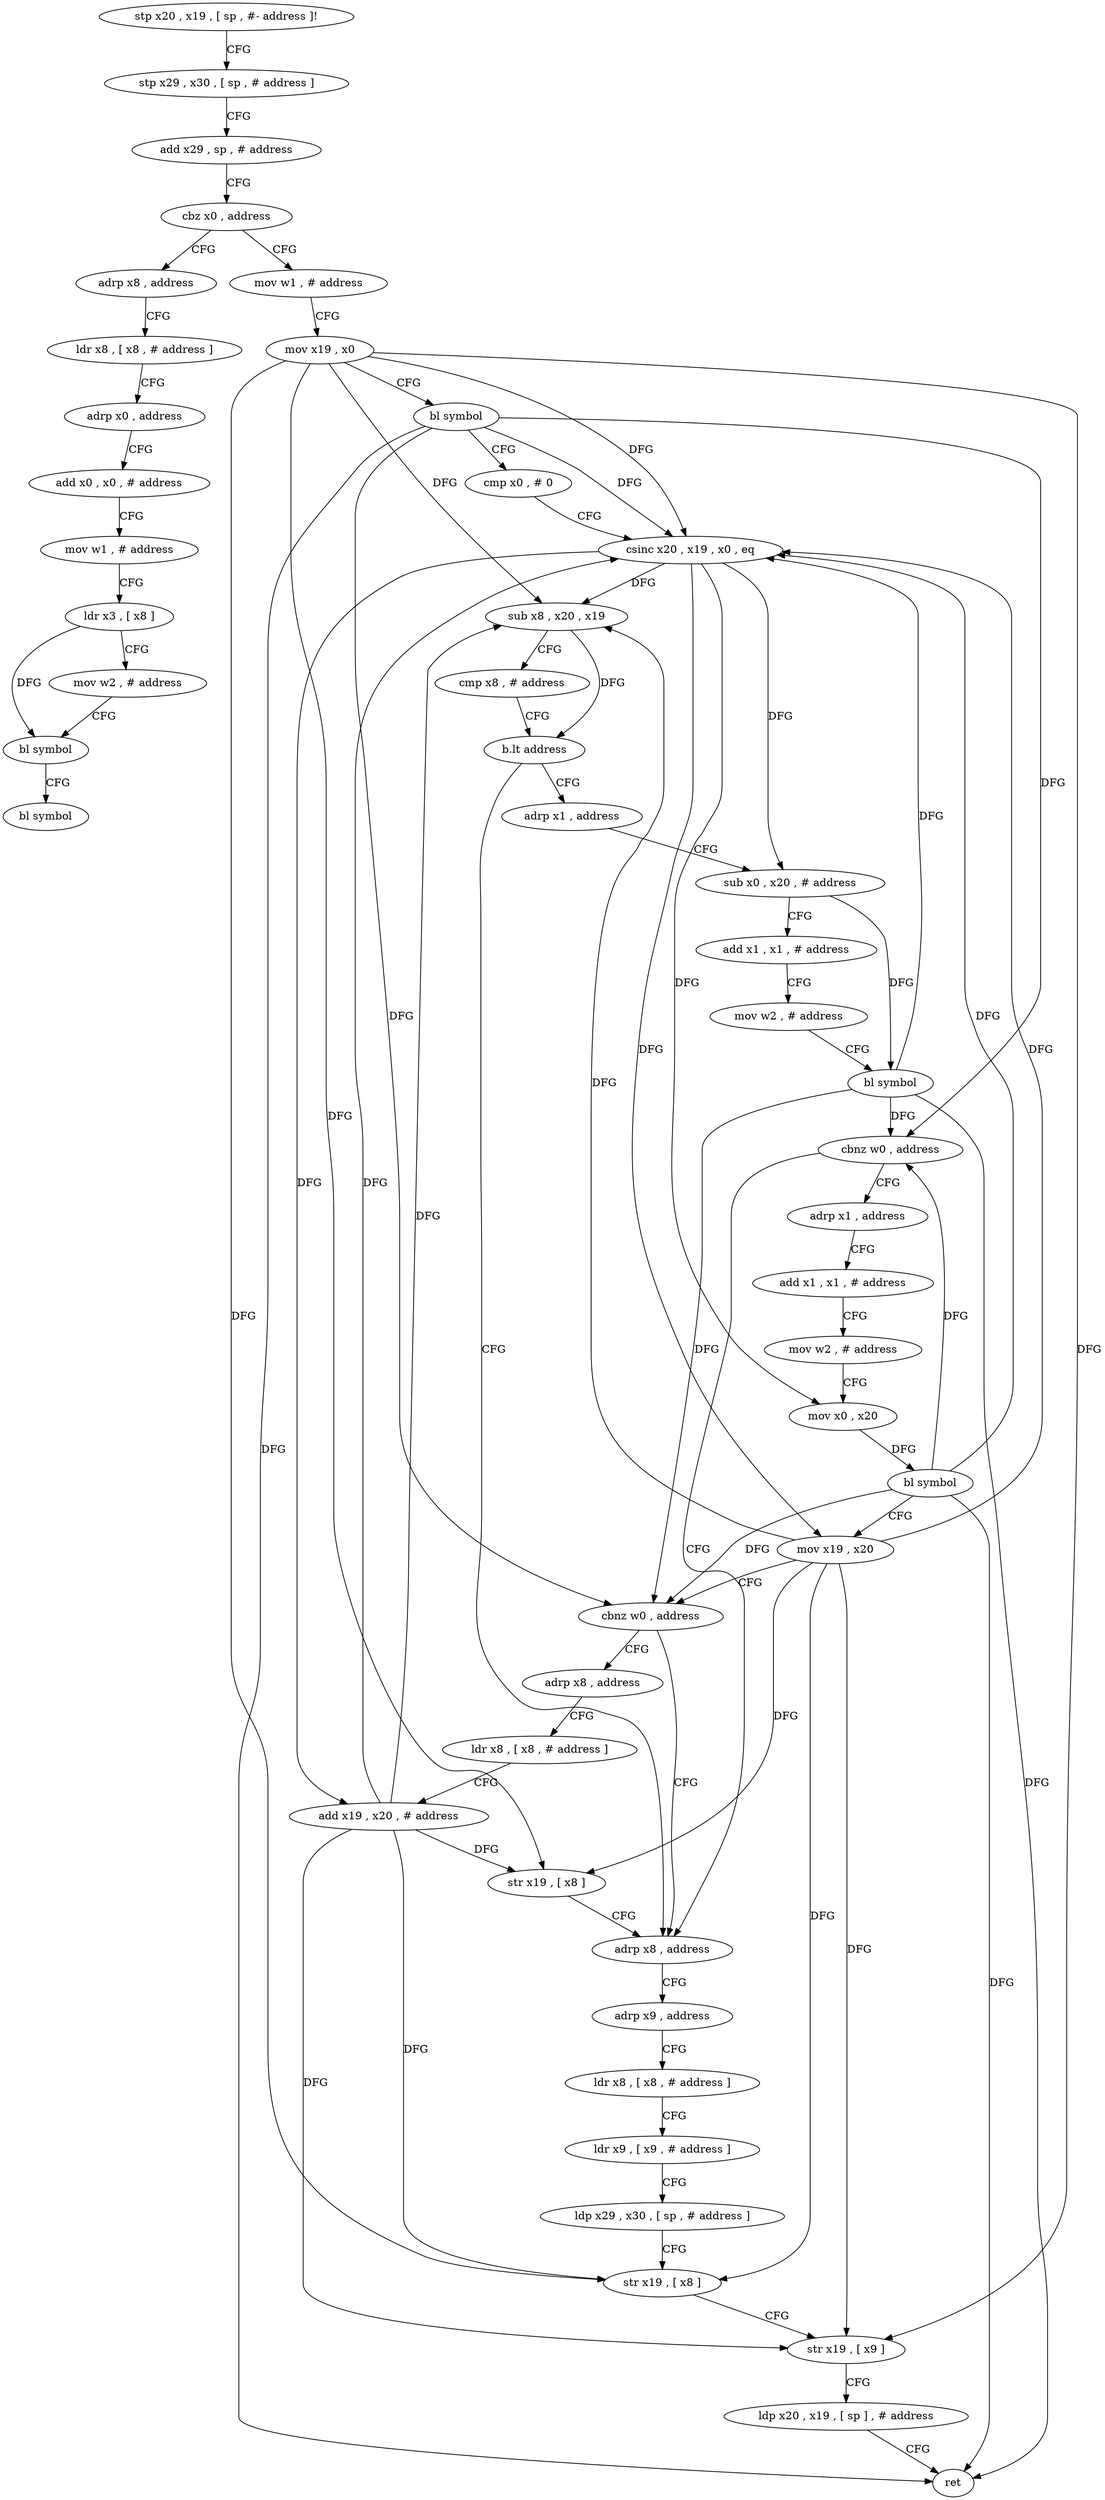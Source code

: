 digraph "func" {
"4222264" [label = "stp x20 , x19 , [ sp , #- address ]!" ]
"4222268" [label = "stp x29 , x30 , [ sp , # address ]" ]
"4222272" [label = "add x29 , sp , # address" ]
"4222276" [label = "cbz x0 , address" ]
"4222416" [label = "adrp x8 , address" ]
"4222280" [label = "mov w1 , # address" ]
"4222420" [label = "ldr x8 , [ x8 , # address ]" ]
"4222424" [label = "adrp x0 , address" ]
"4222428" [label = "add x0 , x0 , # address" ]
"4222432" [label = "mov w1 , # address" ]
"4222436" [label = "ldr x3 , [ x8 ]" ]
"4222440" [label = "mov w2 , # address" ]
"4222444" [label = "bl symbol" ]
"4222448" [label = "bl symbol" ]
"4222284" [label = "mov x19 , x0" ]
"4222288" [label = "bl symbol" ]
"4222292" [label = "cmp x0 , # 0" ]
"4222296" [label = "csinc x20 , x19 , x0 , eq" ]
"4222300" [label = "sub x8 , x20 , x19" ]
"4222304" [label = "cmp x8 , # address" ]
"4222308" [label = "b.lt address" ]
"4222380" [label = "adrp x8 , address" ]
"4222312" [label = "adrp x1 , address" ]
"4222384" [label = "adrp x9 , address" ]
"4222388" [label = "ldr x8 , [ x8 , # address ]" ]
"4222392" [label = "ldr x9 , [ x9 , # address ]" ]
"4222396" [label = "ldp x29 , x30 , [ sp , # address ]" ]
"4222400" [label = "str x19 , [ x8 ]" ]
"4222404" [label = "str x19 , [ x9 ]" ]
"4222408" [label = "ldp x20 , x19 , [ sp ] , # address" ]
"4222412" [label = "ret" ]
"4222316" [label = "sub x0 , x20 , # address" ]
"4222320" [label = "add x1 , x1 , # address" ]
"4222324" [label = "mov w2 , # address" ]
"4222328" [label = "bl symbol" ]
"4222332" [label = "cbnz w0 , address" ]
"4222336" [label = "adrp x1 , address" ]
"4222340" [label = "add x1 , x1 , # address" ]
"4222344" [label = "mov w2 , # address" ]
"4222348" [label = "mov x0 , x20" ]
"4222352" [label = "bl symbol" ]
"4222356" [label = "mov x19 , x20" ]
"4222360" [label = "cbnz w0 , address" ]
"4222364" [label = "adrp x8 , address" ]
"4222368" [label = "ldr x8 , [ x8 , # address ]" ]
"4222372" [label = "add x19 , x20 , # address" ]
"4222376" [label = "str x19 , [ x8 ]" ]
"4222264" -> "4222268" [ label = "CFG" ]
"4222268" -> "4222272" [ label = "CFG" ]
"4222272" -> "4222276" [ label = "CFG" ]
"4222276" -> "4222416" [ label = "CFG" ]
"4222276" -> "4222280" [ label = "CFG" ]
"4222416" -> "4222420" [ label = "CFG" ]
"4222280" -> "4222284" [ label = "CFG" ]
"4222420" -> "4222424" [ label = "CFG" ]
"4222424" -> "4222428" [ label = "CFG" ]
"4222428" -> "4222432" [ label = "CFG" ]
"4222432" -> "4222436" [ label = "CFG" ]
"4222436" -> "4222440" [ label = "CFG" ]
"4222436" -> "4222444" [ label = "DFG" ]
"4222440" -> "4222444" [ label = "CFG" ]
"4222444" -> "4222448" [ label = "CFG" ]
"4222284" -> "4222288" [ label = "CFG" ]
"4222284" -> "4222296" [ label = "DFG" ]
"4222284" -> "4222300" [ label = "DFG" ]
"4222284" -> "4222400" [ label = "DFG" ]
"4222284" -> "4222404" [ label = "DFG" ]
"4222284" -> "4222376" [ label = "DFG" ]
"4222288" -> "4222292" [ label = "CFG" ]
"4222288" -> "4222296" [ label = "DFG" ]
"4222288" -> "4222412" [ label = "DFG" ]
"4222288" -> "4222332" [ label = "DFG" ]
"4222288" -> "4222360" [ label = "DFG" ]
"4222292" -> "4222296" [ label = "CFG" ]
"4222296" -> "4222300" [ label = "DFG" ]
"4222296" -> "4222316" [ label = "DFG" ]
"4222296" -> "4222348" [ label = "DFG" ]
"4222296" -> "4222356" [ label = "DFG" ]
"4222296" -> "4222372" [ label = "DFG" ]
"4222300" -> "4222304" [ label = "CFG" ]
"4222300" -> "4222308" [ label = "DFG" ]
"4222304" -> "4222308" [ label = "CFG" ]
"4222308" -> "4222380" [ label = "CFG" ]
"4222308" -> "4222312" [ label = "CFG" ]
"4222380" -> "4222384" [ label = "CFG" ]
"4222312" -> "4222316" [ label = "CFG" ]
"4222384" -> "4222388" [ label = "CFG" ]
"4222388" -> "4222392" [ label = "CFG" ]
"4222392" -> "4222396" [ label = "CFG" ]
"4222396" -> "4222400" [ label = "CFG" ]
"4222400" -> "4222404" [ label = "CFG" ]
"4222404" -> "4222408" [ label = "CFG" ]
"4222408" -> "4222412" [ label = "CFG" ]
"4222316" -> "4222320" [ label = "CFG" ]
"4222316" -> "4222328" [ label = "DFG" ]
"4222320" -> "4222324" [ label = "CFG" ]
"4222324" -> "4222328" [ label = "CFG" ]
"4222328" -> "4222332" [ label = "DFG" ]
"4222328" -> "4222296" [ label = "DFG" ]
"4222328" -> "4222412" [ label = "DFG" ]
"4222328" -> "4222360" [ label = "DFG" ]
"4222332" -> "4222380" [ label = "CFG" ]
"4222332" -> "4222336" [ label = "CFG" ]
"4222336" -> "4222340" [ label = "CFG" ]
"4222340" -> "4222344" [ label = "CFG" ]
"4222344" -> "4222348" [ label = "CFG" ]
"4222348" -> "4222352" [ label = "DFG" ]
"4222352" -> "4222356" [ label = "CFG" ]
"4222352" -> "4222296" [ label = "DFG" ]
"4222352" -> "4222332" [ label = "DFG" ]
"4222352" -> "4222412" [ label = "DFG" ]
"4222352" -> "4222360" [ label = "DFG" ]
"4222356" -> "4222360" [ label = "CFG" ]
"4222356" -> "4222296" [ label = "DFG" ]
"4222356" -> "4222300" [ label = "DFG" ]
"4222356" -> "4222400" [ label = "DFG" ]
"4222356" -> "4222404" [ label = "DFG" ]
"4222356" -> "4222376" [ label = "DFG" ]
"4222360" -> "4222380" [ label = "CFG" ]
"4222360" -> "4222364" [ label = "CFG" ]
"4222364" -> "4222368" [ label = "CFG" ]
"4222368" -> "4222372" [ label = "CFG" ]
"4222372" -> "4222376" [ label = "DFG" ]
"4222372" -> "4222296" [ label = "DFG" ]
"4222372" -> "4222300" [ label = "DFG" ]
"4222372" -> "4222400" [ label = "DFG" ]
"4222372" -> "4222404" [ label = "DFG" ]
"4222376" -> "4222380" [ label = "CFG" ]
}
